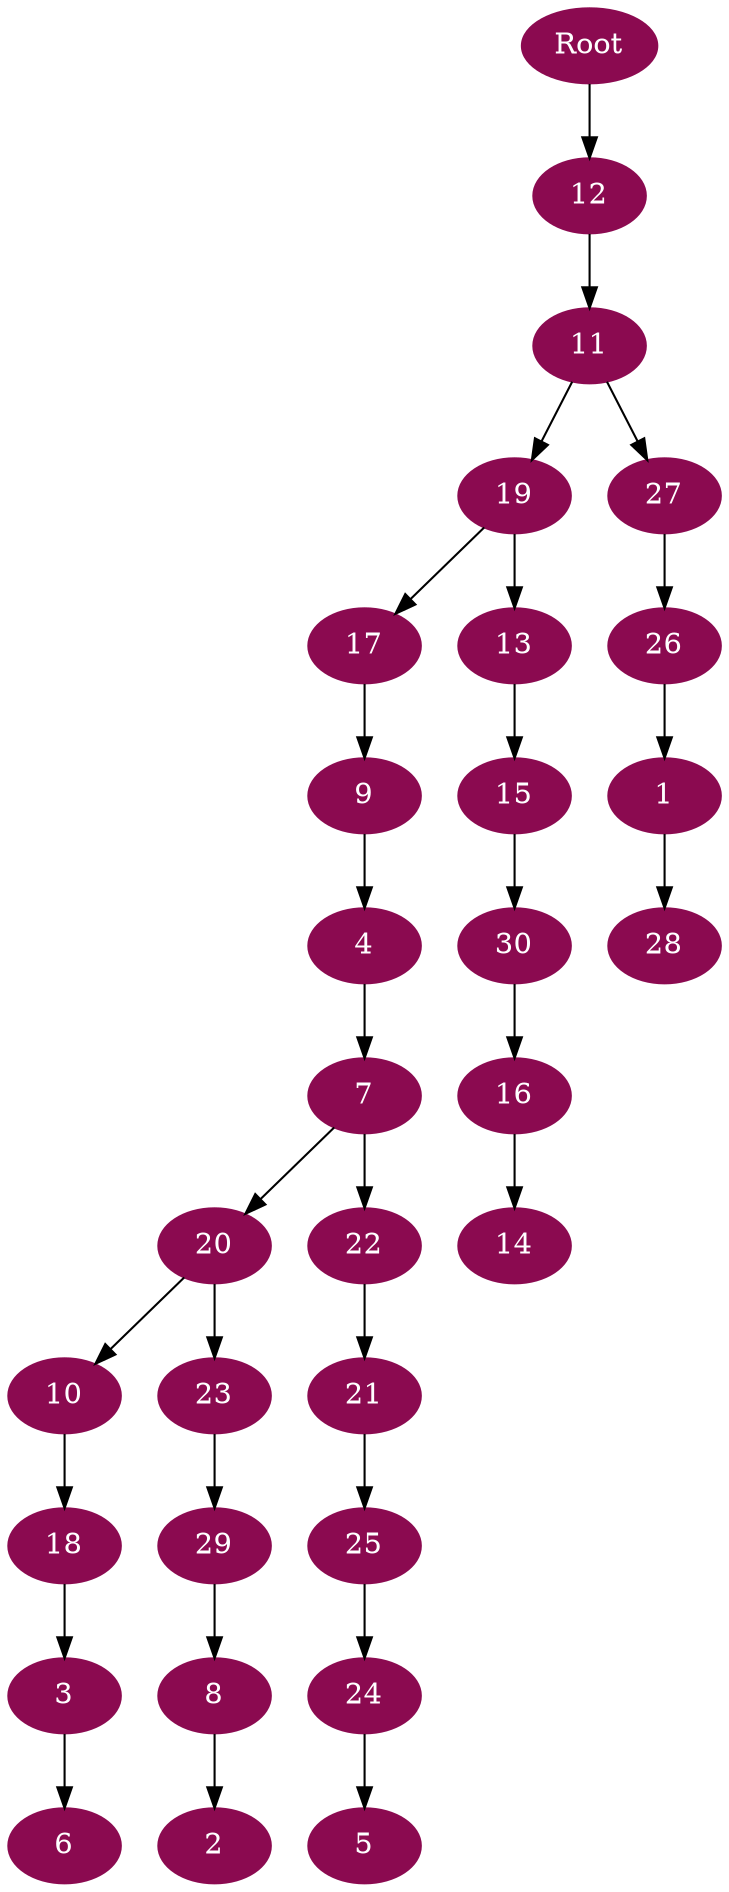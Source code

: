 digraph G {
node [color=deeppink4, style=filled, fontcolor=white];
26 -> 1;
8 -> 2;
18 -> 3;
9 -> 4;
24 -> 5;
3 -> 6;
4 -> 7;
29 -> 8;
17 -> 9;
20 -> 10;
12 -> 11;
Root -> 12;
19 -> 13;
16 -> 14;
13 -> 15;
30 -> 16;
19 -> 17;
10 -> 18;
11 -> 19;
7 -> 20;
22 -> 21;
7 -> 22;
20 -> 23;
25 -> 24;
21 -> 25;
27 -> 26;
11 -> 27;
1 -> 28;
23 -> 29;
15 -> 30;
}
